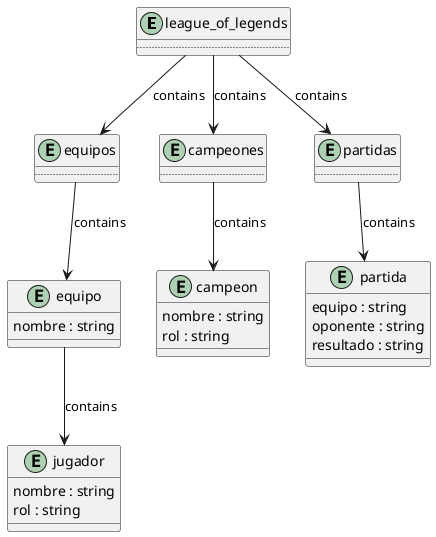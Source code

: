 @startuml xml_diagram
entity "league_of_legends" as league {
  ..
}

entity "equipos" as teams {
  ..
}

entity "equipo" as team {
  nombre : string
}

entity "jugador" as player {
  nombre : string
  rol : string
}

entity "campeones" as champions {
  ..
}

entity "campeon" as champion {
  nombre : string
  rol : string
}

entity "partidas" as matches {
  ..
}

entity "partida" as match {
  equipo : string
  oponente : string
  resultado : string
}
league --> teams : contains
league --> champions : contains
league --> matches : contains
teams --> team : contains
team --> player : contains
champions --> champion : contains
matches --> match : contains
@enduml